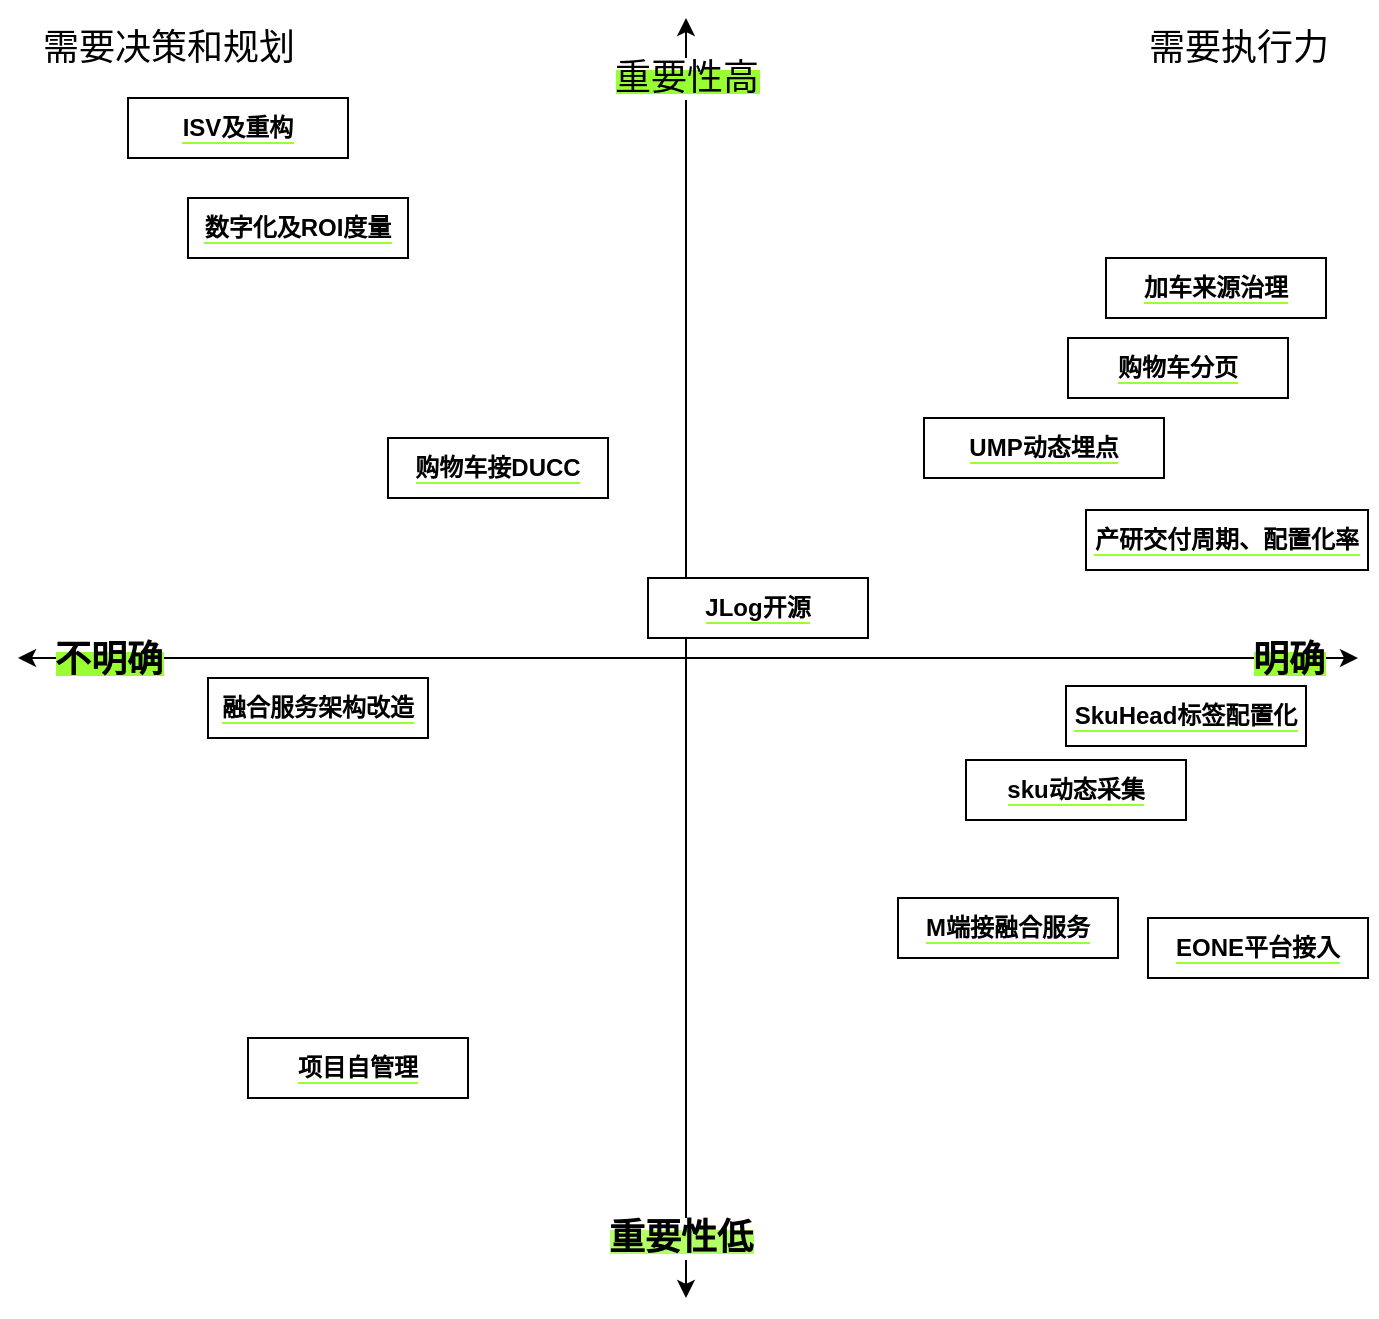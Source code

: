 <mxfile version="15.9.6" type="github"><diagram id="hmee7-GCnYr7asOE3bTH" name="Page-1"><mxGraphModel dx="1336" dy="720" grid="1" gridSize="10" guides="1" tooltips="1" connect="1" arrows="1" fold="1" page="1" pageScale="1" pageWidth="827" pageHeight="1169" math="0" shadow="0"><root><mxCell id="0"/><mxCell id="1" parent="0"/><mxCell id="6dwTiuALApbgyf_1s7j4-1" value="" style="endArrow=classic;startArrow=classic;html=1;rounded=0;" edge="1" parent="1"><mxGeometry width="50" height="50" relative="1" as="geometry"><mxPoint x="399" y="680" as="sourcePoint"/><mxPoint x="399" y="40" as="targetPoint"/></mxGeometry></mxCell><mxCell id="6dwTiuALApbgyf_1s7j4-5" value="&lt;span style=&quot;background-color: rgb(153 , 255 , 51)&quot;&gt;&lt;font style=&quot;font-size: 18px&quot;&gt;重要性高&lt;/font&gt;&lt;/span&gt;" style="edgeLabel;html=1;align=center;verticalAlign=middle;resizable=0;points=[];" vertex="1" connectable="0" parent="6dwTiuALApbgyf_1s7j4-1"><mxGeometry x="0.641" relative="1" as="geometry"><mxPoint y="-85" as="offset"/></mxGeometry></mxCell><mxCell id="6dwTiuALApbgyf_1s7j4-6" value="&lt;b style=&quot;background-color: rgb(179 , 255 , 102)&quot;&gt;&lt;font style=&quot;font-size: 18px&quot;&gt;重要性低&lt;/font&gt;&lt;/b&gt;" style="edgeLabel;html=1;align=center;verticalAlign=middle;resizable=0;points=[];" vertex="1" connectable="0" parent="6dwTiuALApbgyf_1s7j4-1"><mxGeometry x="-0.556" y="3" relative="1" as="geometry"><mxPoint y="112" as="offset"/></mxGeometry></mxCell><mxCell id="6dwTiuALApbgyf_1s7j4-2" value="" style="endArrow=classic;startArrow=classic;html=1;rounded=0;" edge="1" parent="1"><mxGeometry width="50" height="50" relative="1" as="geometry"><mxPoint x="65" y="360" as="sourcePoint"/><mxPoint x="735" y="360" as="targetPoint"/></mxGeometry></mxCell><mxCell id="6dwTiuALApbgyf_1s7j4-7" value="&lt;span style=&quot;background-color: rgb(153 , 255 , 51)&quot;&gt;&lt;font style=&quot;font-size: 18px&quot;&gt;&lt;b&gt;明确&lt;/b&gt;&lt;/font&gt;&lt;/span&gt;" style="edgeLabel;html=1;align=center;verticalAlign=middle;resizable=0;points=[];" vertex="1" connectable="0" parent="6dwTiuALApbgyf_1s7j4-2"><mxGeometry x="0.666" y="-1" relative="1" as="geometry"><mxPoint x="77" as="offset"/></mxGeometry></mxCell><mxCell id="6dwTiuALApbgyf_1s7j4-8" value="&lt;span style=&quot;background-color: rgb(153 , 255 , 51)&quot;&gt;&lt;font style=&quot;font-size: 18px&quot;&gt;&lt;b&gt;不明确&lt;/b&gt;&lt;/font&gt;&lt;/span&gt;" style="edgeLabel;html=1;align=center;verticalAlign=middle;resizable=0;points=[];" vertex="1" connectable="0" parent="6dwTiuALApbgyf_1s7j4-2"><mxGeometry x="-0.833" y="-1" relative="1" as="geometry"><mxPoint x="-11" as="offset"/></mxGeometry></mxCell><mxCell id="6dwTiuALApbgyf_1s7j4-9" value="&lt;span style=&quot;background-color: rgb(255 , 255 , 255)&quot;&gt;&lt;font color=&quot;#000000&quot;&gt;&lt;b&gt;ISV及重构&lt;/b&gt;&lt;/font&gt;&lt;/span&gt;" style="rounded=0;whiteSpace=wrap;html=1;labelBackgroundColor=#99FF33;fontColor=#99FF33;" vertex="1" parent="1"><mxGeometry x="120" y="80" width="110" height="30" as="geometry"/></mxCell><mxCell id="6dwTiuALApbgyf_1s7j4-10" value="&lt;span style=&quot;background-color: rgb(255 , 255 , 255)&quot;&gt;&lt;font color=&quot;#000000&quot;&gt;&lt;b&gt;加车来源治理&lt;/b&gt;&lt;/font&gt;&lt;/span&gt;" style="rounded=0;whiteSpace=wrap;html=1;labelBackgroundColor=#99FF33;fontColor=#99FF33;" vertex="1" parent="1"><mxGeometry x="609" y="160" width="110" height="30" as="geometry"/></mxCell><mxCell id="6dwTiuALApbgyf_1s7j4-11" value="&lt;span style=&quot;background-color: rgb(255 , 255 , 255)&quot;&gt;&lt;font color=&quot;#000000&quot;&gt;&lt;b&gt;数字化及ROI度量&lt;/b&gt;&lt;/font&gt;&lt;/span&gt;" style="rounded=0;whiteSpace=wrap;html=1;labelBackgroundColor=#99FF33;fontColor=#99FF33;" vertex="1" parent="1"><mxGeometry x="150" y="130" width="110" height="30" as="geometry"/></mxCell><mxCell id="6dwTiuALApbgyf_1s7j4-12" value="&lt;span style=&quot;background-color: rgb(255 , 255 , 255)&quot;&gt;&lt;font color=&quot;#000000&quot;&gt;&lt;b&gt;EONE平台接入&lt;/b&gt;&lt;/font&gt;&lt;/span&gt;" style="rounded=0;whiteSpace=wrap;html=1;labelBackgroundColor=#99FF33;fontColor=#99FF33;" vertex="1" parent="1"><mxGeometry x="630" y="490" width="110" height="30" as="geometry"/></mxCell><mxCell id="6dwTiuALApbgyf_1s7j4-13" value="&lt;span style=&quot;background-color: rgb(255 , 255 , 255)&quot;&gt;&lt;font color=&quot;#000000&quot;&gt;&lt;b&gt;SkuHead标签配置化&lt;/b&gt;&lt;/font&gt;&lt;/span&gt;" style="rounded=0;whiteSpace=wrap;html=1;labelBackgroundColor=#99FF33;fontColor=#99FF33;" vertex="1" parent="1"><mxGeometry x="589" y="374" width="120" height="30" as="geometry"/></mxCell><mxCell id="6dwTiuALApbgyf_1s7j4-14" value="&lt;span style=&quot;background-color: rgb(255 , 255 , 255)&quot;&gt;&lt;font color=&quot;#000000&quot;&gt;&lt;b&gt;购物车分页&lt;/b&gt;&lt;/font&gt;&lt;/span&gt;" style="rounded=0;whiteSpace=wrap;html=1;labelBackgroundColor=#99FF33;fontColor=#99FF33;" vertex="1" parent="1"><mxGeometry x="590" y="200" width="110" height="30" as="geometry"/></mxCell><mxCell id="6dwTiuALApbgyf_1s7j4-15" value="&lt;span style=&quot;background-color: rgb(255 , 255 , 255)&quot;&gt;&lt;font color=&quot;#000000&quot;&gt;&lt;b&gt;UMP动态埋点&lt;/b&gt;&lt;/font&gt;&lt;/span&gt;" style="rounded=0;whiteSpace=wrap;html=1;labelBackgroundColor=#99FF33;fontColor=#99FF33;" vertex="1" parent="1"><mxGeometry x="518" y="240" width="120" height="30" as="geometry"/></mxCell><mxCell id="6dwTiuALApbgyf_1s7j4-16" value="&lt;span style=&quot;background-color: rgb(255 , 255 , 255)&quot;&gt;&lt;font color=&quot;#000000&quot;&gt;&lt;b&gt;购物车接DUCC&lt;/b&gt;&lt;/font&gt;&lt;/span&gt;" style="rounded=0;whiteSpace=wrap;html=1;labelBackgroundColor=#99FF33;fontColor=#99FF33;" vertex="1" parent="1"><mxGeometry x="250" y="250" width="110" height="30" as="geometry"/></mxCell><mxCell id="6dwTiuALApbgyf_1s7j4-17" value="&lt;span style=&quot;background-color: rgb(255 , 255 , 255)&quot;&gt;&lt;font color=&quot;#000000&quot;&gt;&lt;b&gt;融合服务架构改造&lt;/b&gt;&lt;/font&gt;&lt;/span&gt;" style="rounded=0;whiteSpace=wrap;html=1;labelBackgroundColor=#99FF33;fontColor=#99FF33;" vertex="1" parent="1"><mxGeometry x="160" y="370" width="110" height="30" as="geometry"/></mxCell><mxCell id="6dwTiuALApbgyf_1s7j4-18" value="&lt;span style=&quot;background-color: rgb(255 , 255 , 255)&quot;&gt;&lt;font color=&quot;#000000&quot;&gt;&lt;b&gt;M端接融合服务&lt;/b&gt;&lt;/font&gt;&lt;/span&gt;" style="rounded=0;whiteSpace=wrap;html=1;labelBackgroundColor=#99FF33;fontColor=#99FF33;" vertex="1" parent="1"><mxGeometry x="505" y="480" width="110" height="30" as="geometry"/></mxCell><mxCell id="6dwTiuALApbgyf_1s7j4-19" value="&lt;span style=&quot;background-color: rgb(255 , 255 , 255)&quot;&gt;&lt;font color=&quot;#000000&quot;&gt;&lt;b&gt;项目自管理&lt;/b&gt;&lt;/font&gt;&lt;/span&gt;" style="rounded=0;whiteSpace=wrap;html=1;labelBackgroundColor=#99FF33;fontColor=#99FF33;" vertex="1" parent="1"><mxGeometry x="180" y="550" width="110" height="30" as="geometry"/></mxCell><mxCell id="6dwTiuALApbgyf_1s7j4-20" value="&lt;span style=&quot;background-color: rgb(255 , 255 , 255)&quot;&gt;&lt;font color=&quot;#000000&quot;&gt;&lt;b&gt;JLog开源&lt;/b&gt;&lt;/font&gt;&lt;/span&gt;" style="rounded=0;whiteSpace=wrap;html=1;labelBackgroundColor=#99FF33;fontColor=#99FF33;" vertex="1" parent="1"><mxGeometry x="380" y="320" width="110" height="30" as="geometry"/></mxCell><mxCell id="6dwTiuALApbgyf_1s7j4-21" value="需要执行力" style="text;html=1;align=center;verticalAlign=middle;resizable=0;points=[];autosize=1;strokeColor=none;fillColor=none;fontSize=18;fontColor=#000000;" vertex="1" parent="1"><mxGeometry x="620" y="40" width="110" height="30" as="geometry"/></mxCell><mxCell id="6dwTiuALApbgyf_1s7j4-22" value="需要决策和规划" style="text;html=1;align=center;verticalAlign=middle;resizable=0;points=[];autosize=1;strokeColor=none;fillColor=none;fontSize=18;fontColor=#000000;" vertex="1" parent="1"><mxGeometry x="70" y="40" width="140" height="30" as="geometry"/></mxCell><mxCell id="6dwTiuALApbgyf_1s7j4-24" value="&lt;span style=&quot;background-color: rgb(255 , 255 , 255)&quot;&gt;&lt;font color=&quot;#000000&quot;&gt;&lt;b&gt;产研交付周期、配置化率&lt;/b&gt;&lt;/font&gt;&lt;/span&gt;" style="rounded=0;whiteSpace=wrap;html=1;labelBackgroundColor=#99FF33;fontColor=#99FF33;" vertex="1" parent="1"><mxGeometry x="599" y="286" width="141" height="30" as="geometry"/></mxCell><mxCell id="6dwTiuALApbgyf_1s7j4-26" value="&lt;span style=&quot;background-color: rgb(255 , 255 , 255)&quot;&gt;&lt;font color=&quot;#000000&quot;&gt;&lt;b&gt;sku动态采集&lt;/b&gt;&lt;/font&gt;&lt;/span&gt;" style="rounded=0;whiteSpace=wrap;html=1;labelBackgroundColor=#99FF33;fontColor=#99FF33;" vertex="1" parent="1"><mxGeometry x="539" y="411" width="110" height="30" as="geometry"/></mxCell></root></mxGraphModel></diagram></mxfile>